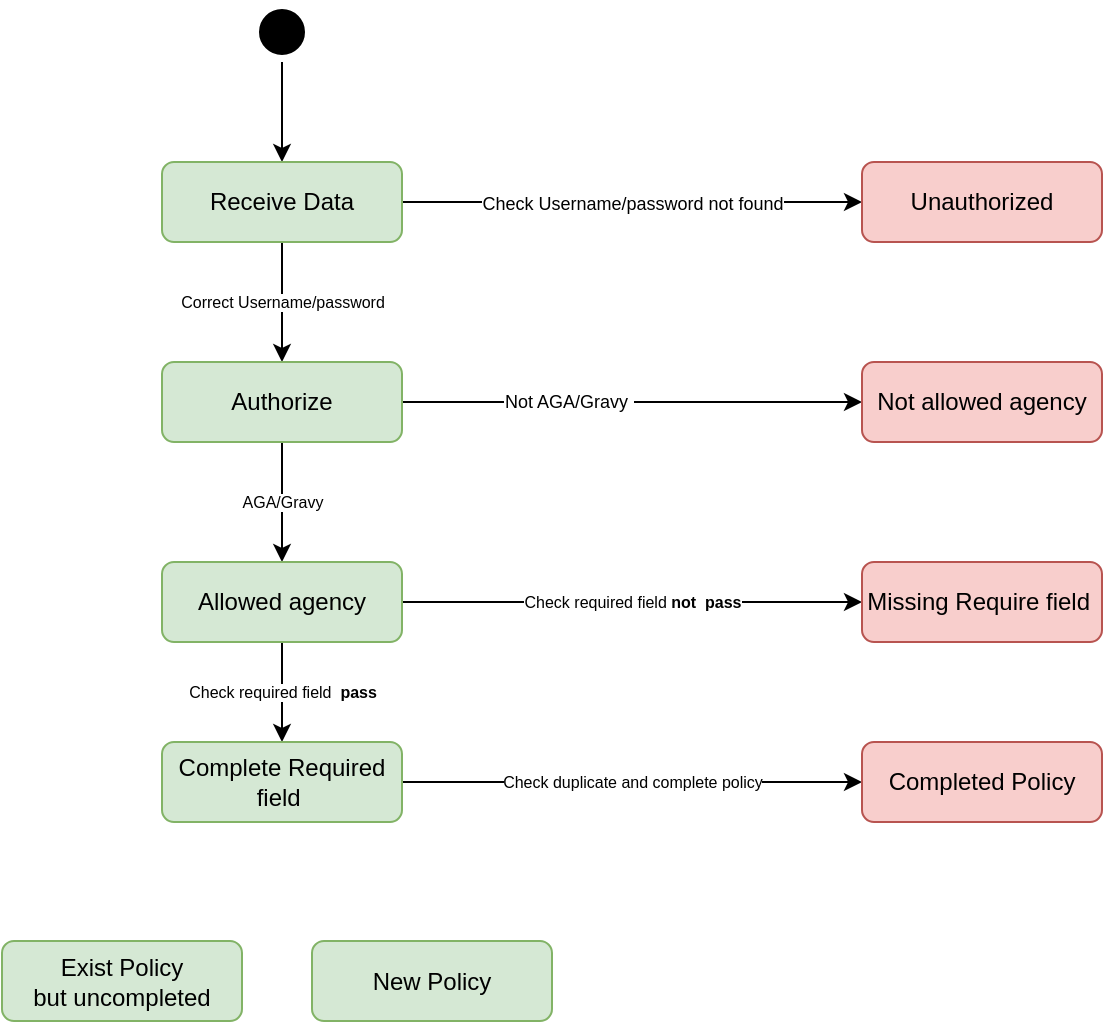 <mxfile version="10.6.0" type="github"><diagram id="sMCr9nXkibw11Oo0Oi_z" name="Page-1"><mxGraphModel dx="747" dy="423" grid="1" gridSize="10" guides="1" tooltips="1" connect="1" arrows="1" fold="1" page="1" pageScale="1" pageWidth="850" pageHeight="1100" math="0" shadow="0"><root><mxCell id="0"/><mxCell id="1" parent="0"/><mxCell id="etkM9OLkd7ppTOFoVHVF-16" style="edgeStyle=orthogonalEdgeStyle;rounded=0;orthogonalLoop=1;jettySize=auto;html=1;strokeColor=#000000;fontSize=8;" edge="1" parent="1" source="etkM9OLkd7ppTOFoVHVF-1" target="etkM9OLkd7ppTOFoVHVF-3"><mxGeometry relative="1" as="geometry"/></mxCell><mxCell id="etkM9OLkd7ppTOFoVHVF-1" value="" style="ellipse;html=1;shape=startState;fillColor=#000000;strokeColor=#000000;fontColor=#333333;" vertex="1" parent="1"><mxGeometry x="365" y="80" width="30" height="30" as="geometry"/></mxCell><mxCell id="etkM9OLkd7ppTOFoVHVF-6" value="&lt;font style=&quot;font-size: 9px&quot;&gt;Check Username/password not found&lt;/font&gt;" style="edgeStyle=orthogonalEdgeStyle;rounded=0;orthogonalLoop=1;jettySize=auto;html=1;entryX=0;entryY=0.5;entryDx=0;entryDy=0;strokeColor=#000000;" edge="1" parent="1" source="etkM9OLkd7ppTOFoVHVF-3" target="etkM9OLkd7ppTOFoVHVF-5"><mxGeometry relative="1" as="geometry"/></mxCell><mxCell id="etkM9OLkd7ppTOFoVHVF-15" value="&lt;span&gt;Correct Username/password&lt;/span&gt;" style="edgeStyle=orthogonalEdgeStyle;rounded=0;orthogonalLoop=1;jettySize=auto;html=1;entryX=0.5;entryY=0;entryDx=0;entryDy=0;strokeColor=#000000;fontSize=8;" edge="1" parent="1" source="etkM9OLkd7ppTOFoVHVF-3" target="etkM9OLkd7ppTOFoVHVF-4"><mxGeometry relative="1" as="geometry"/></mxCell><mxCell id="etkM9OLkd7ppTOFoVHVF-3" value="Receive Data" style="rounded=1;whiteSpace=wrap;html=1;strokeColor=#82b366;fillColor=#d5e8d4;" vertex="1" parent="1"><mxGeometry x="320" y="160" width="120" height="40" as="geometry"/></mxCell><mxCell id="etkM9OLkd7ppTOFoVHVF-8" style="edgeStyle=orthogonalEdgeStyle;rounded=0;orthogonalLoop=1;jettySize=auto;html=1;entryX=0;entryY=0.5;entryDx=0;entryDy=0;strokeColor=#000000;" edge="1" parent="1" source="etkM9OLkd7ppTOFoVHVF-4" target="etkM9OLkd7ppTOFoVHVF-7"><mxGeometry relative="1" as="geometry"/></mxCell><mxCell id="etkM9OLkd7ppTOFoVHVF-9" value="&lt;font style=&quot;font-size: 9px&quot;&gt;Not AGA/Gravy&amp;nbsp;&lt;/font&gt;" style="text;html=1;resizable=0;points=[];align=center;verticalAlign=middle;labelBackgroundColor=#ffffff;fontSize=8;" vertex="1" connectable="0" parent="etkM9OLkd7ppTOFoVHVF-8"><mxGeometry x="-0.002" y="-32" relative="1" as="geometry"><mxPoint x="-32" y="-32" as="offset"/></mxGeometry></mxCell><mxCell id="etkM9OLkd7ppTOFoVHVF-11" value="&lt;span&gt;AGA/Gravy&lt;/span&gt;" style="edgeStyle=orthogonalEdgeStyle;rounded=0;orthogonalLoop=1;jettySize=auto;html=1;strokeColor=#000000;fontSize=8;" edge="1" parent="1" source="etkM9OLkd7ppTOFoVHVF-4" target="etkM9OLkd7ppTOFoVHVF-10"><mxGeometry relative="1" as="geometry"/></mxCell><mxCell id="etkM9OLkd7ppTOFoVHVF-4" value="Authorize" style="rounded=1;whiteSpace=wrap;html=1;strokeColor=#82b366;fillColor=#d5e8d4;" vertex="1" parent="1"><mxGeometry x="320" y="260" width="120" height="40" as="geometry"/></mxCell><mxCell id="etkM9OLkd7ppTOFoVHVF-5" value="Unauthorized" style="rounded=1;whiteSpace=wrap;html=1;strokeColor=#b85450;fillColor=#f8cecc;" vertex="1" parent="1"><mxGeometry x="670" y="160" width="120" height="40" as="geometry"/></mxCell><mxCell id="etkM9OLkd7ppTOFoVHVF-7" value="Not allowed agency" style="rounded=1;whiteSpace=wrap;html=1;strokeColor=#b85450;fillColor=#f8cecc;" vertex="1" parent="1"><mxGeometry x="670" y="260" width="120" height="40" as="geometry"/></mxCell><mxCell id="etkM9OLkd7ppTOFoVHVF-19" value="Check required field &lt;b&gt;not&amp;nbsp; pass&lt;/b&gt;" style="edgeStyle=orthogonalEdgeStyle;rounded=0;orthogonalLoop=1;jettySize=auto;html=1;entryX=0;entryY=0.5;entryDx=0;entryDy=0;strokeColor=#000000;fontSize=8;" edge="1" parent="1" source="etkM9OLkd7ppTOFoVHVF-10" target="etkM9OLkd7ppTOFoVHVF-17"><mxGeometry relative="1" as="geometry"/></mxCell><mxCell id="etkM9OLkd7ppTOFoVHVF-20" value="Check required field&amp;nbsp; &lt;b&gt;pass&lt;/b&gt;" style="edgeStyle=orthogonalEdgeStyle;rounded=0;orthogonalLoop=1;jettySize=auto;html=1;entryX=0.5;entryY=0;entryDx=0;entryDy=0;strokeColor=#000000;fontSize=8;" edge="1" parent="1" source="etkM9OLkd7ppTOFoVHVF-10" target="etkM9OLkd7ppTOFoVHVF-18"><mxGeometry relative="1" as="geometry"/></mxCell><mxCell id="etkM9OLkd7ppTOFoVHVF-10" value="&lt;span&gt;Allowed agency&lt;/span&gt;" style="rounded=1;whiteSpace=wrap;html=1;strokeColor=#82b366;fillColor=#d5e8d4;" vertex="1" parent="1"><mxGeometry x="320" y="360" width="120" height="40" as="geometry"/></mxCell><mxCell id="etkM9OLkd7ppTOFoVHVF-17" value="Missing Require field&amp;nbsp;" style="rounded=1;whiteSpace=wrap;html=1;strokeColor=#b85450;fillColor=#f8cecc;" vertex="1" parent="1"><mxGeometry x="670" y="360" width="120" height="40" as="geometry"/></mxCell><mxCell id="etkM9OLkd7ppTOFoVHVF-24" value="Check duplicate and complete policy" style="edgeStyle=orthogonalEdgeStyle;rounded=0;orthogonalLoop=1;jettySize=auto;html=1;entryX=0;entryY=0.5;entryDx=0;entryDy=0;strokeColor=#000000;fontSize=8;" edge="1" parent="1" source="etkM9OLkd7ppTOFoVHVF-18" target="etkM9OLkd7ppTOFoVHVF-23"><mxGeometry relative="1" as="geometry"/></mxCell><mxCell id="etkM9OLkd7ppTOFoVHVF-18" value="&lt;span&gt;Complete Required field&amp;nbsp;&lt;/span&gt;" style="rounded=1;whiteSpace=wrap;html=1;strokeColor=#82b366;fillColor=#d5e8d4;" vertex="1" parent="1"><mxGeometry x="320" y="450" width="120" height="40" as="geometry"/></mxCell><mxCell id="etkM9OLkd7ppTOFoVHVF-21" value="&lt;span&gt;New Policy&lt;/span&gt;" style="rounded=1;whiteSpace=wrap;html=1;strokeColor=#82b366;fillColor=#d5e8d4;" vertex="1" parent="1"><mxGeometry x="395" y="549.5" width="120" height="40" as="geometry"/></mxCell><mxCell id="etkM9OLkd7ppTOFoVHVF-22" value="&lt;span&gt;Exist Policy but&amp;nbsp;&lt;/span&gt;uncompleted" style="rounded=1;whiteSpace=wrap;html=1;strokeColor=#82b366;fillColor=#d5e8d4;" vertex="1" parent="1"><mxGeometry x="240" y="549.5" width="120" height="40" as="geometry"/></mxCell><mxCell id="etkM9OLkd7ppTOFoVHVF-23" value="Completed Policy" style="rounded=1;whiteSpace=wrap;html=1;strokeColor=#b85450;fillColor=#f8cecc;" vertex="1" parent="1"><mxGeometry x="670" y="450" width="120" height="40" as="geometry"/></mxCell></root></mxGraphModel></diagram></mxfile>